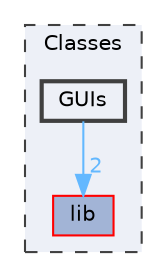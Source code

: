 digraph "C:/Users/HP/Documents/GitHub/Minero-Game/Classes/GUIs"
{
 // LATEX_PDF_SIZE
  bgcolor="transparent";
  edge [fontname=Helvetica,fontsize=10,labelfontname=Helvetica,labelfontsize=10];
  node [fontname=Helvetica,fontsize=10,shape=box,height=0.2,width=0.4];
  compound=true
  subgraph clusterdir_0c68614ac8d8401edbf4146ded722294 {
    graph [ bgcolor="#edf0f7", pencolor="grey25", label="Classes", fontname=Helvetica,fontsize=10 style="filled,dashed", URL="dir_0c68614ac8d8401edbf4146ded722294.html",tooltip=""]
  dir_fc240e2943637a3e32c255d98eb86c40 [label="lib", fillcolor="#a2b4d6", color="red", style="filled", URL="dir_fc240e2943637a3e32c255d98eb86c40.html",tooltip=""];
  dir_ae8b04d282b3020c0a8d912439d586bc [label="GUIs", fillcolor="#edf0f7", color="grey25", style="filled,bold", URL="dir_ae8b04d282b3020c0a8d912439d586bc.html",tooltip=""];
  }
  dir_ae8b04d282b3020c0a8d912439d586bc->dir_fc240e2943637a3e32c255d98eb86c40 [headlabel="2", labeldistance=1.5 headhref="dir_000165_000195.html" href="dir_000165_000195.html" color="steelblue1" fontcolor="steelblue1"];
}

